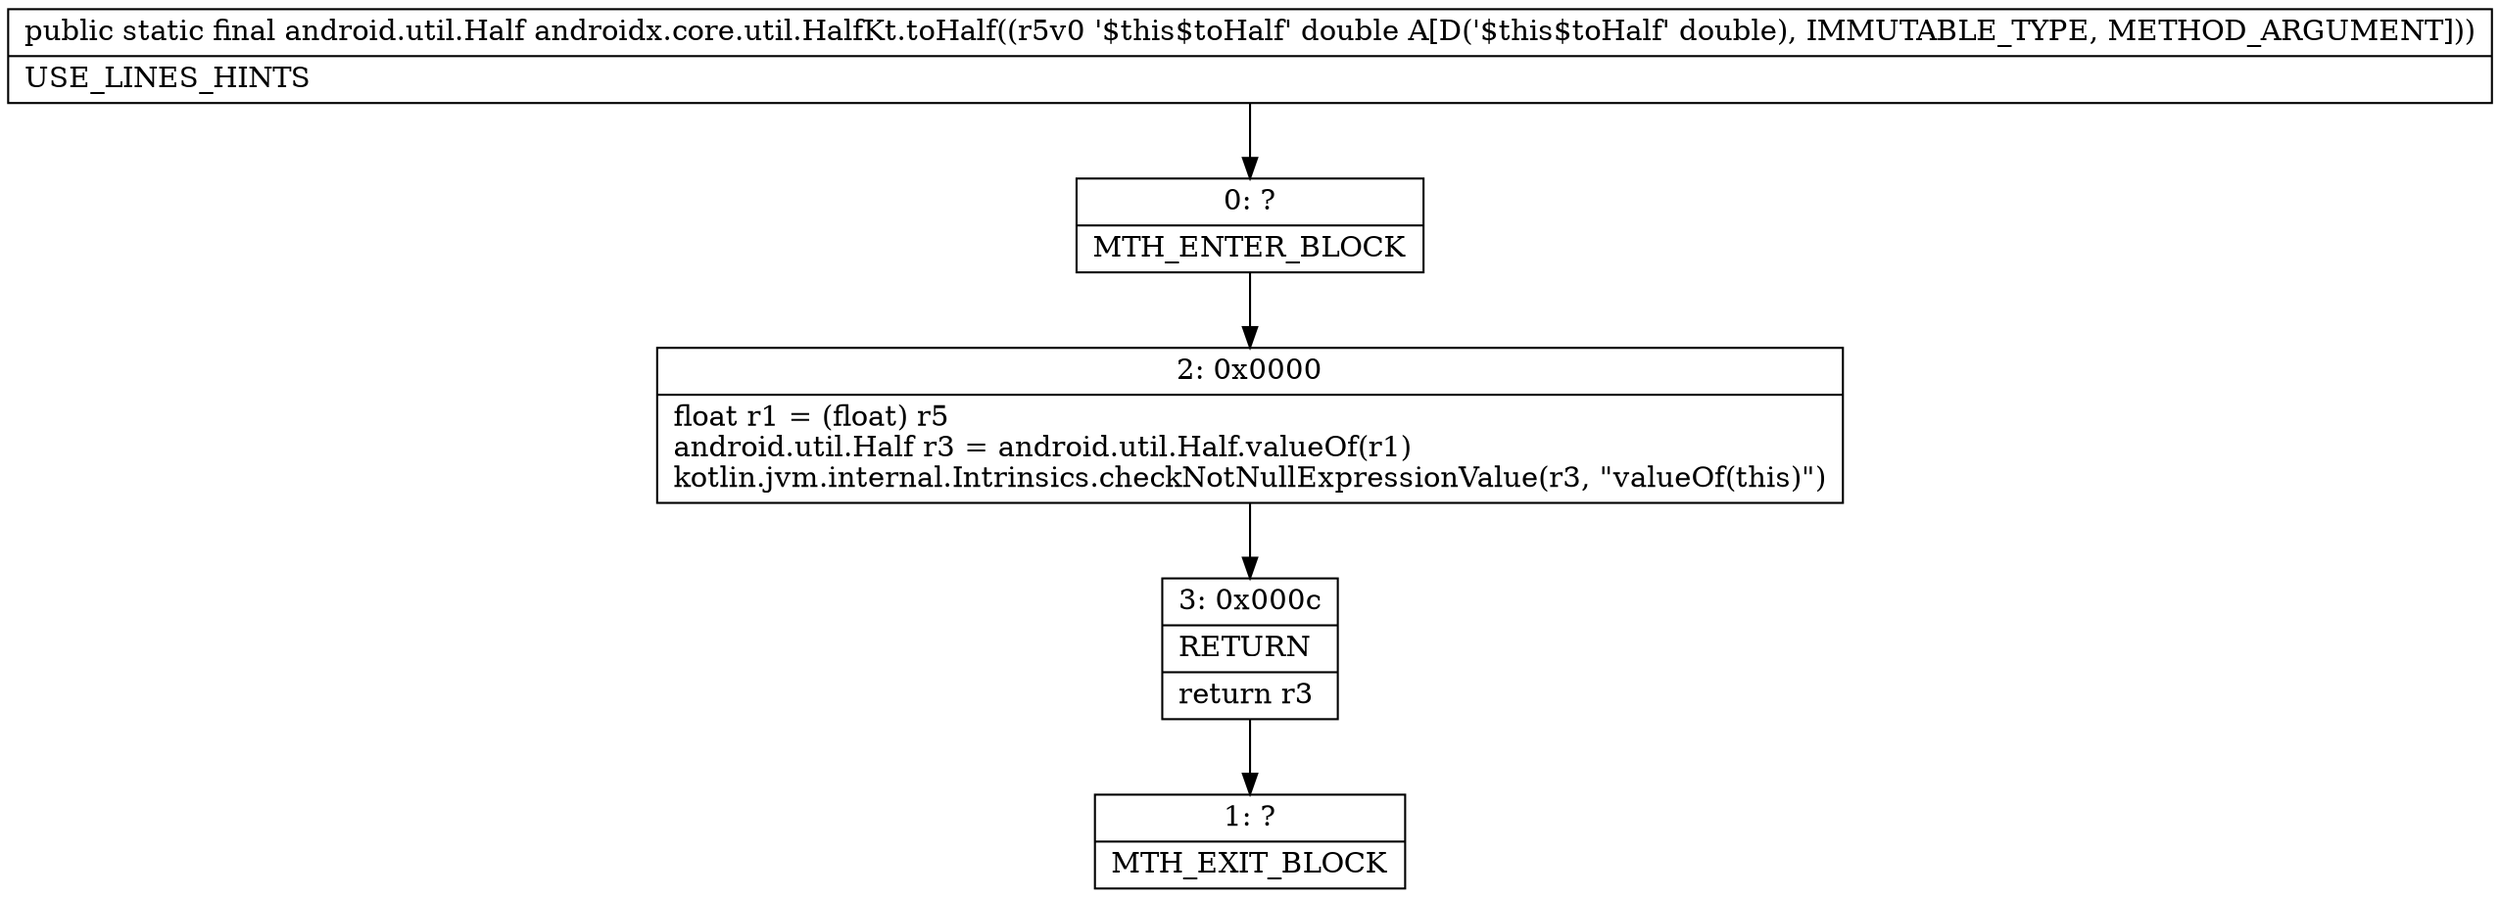 digraph "CFG forandroidx.core.util.HalfKt.toHalf(D)Landroid\/util\/Half;" {
Node_0 [shape=record,label="{0\:\ ?|MTH_ENTER_BLOCK\l}"];
Node_2 [shape=record,label="{2\:\ 0x0000|float r1 = (float) r5\landroid.util.Half r3 = android.util.Half.valueOf(r1)\lkotlin.jvm.internal.Intrinsics.checkNotNullExpressionValue(r3, \"valueOf(this)\")\l}"];
Node_3 [shape=record,label="{3\:\ 0x000c|RETURN\l|return r3\l}"];
Node_1 [shape=record,label="{1\:\ ?|MTH_EXIT_BLOCK\l}"];
MethodNode[shape=record,label="{public static final android.util.Half androidx.core.util.HalfKt.toHalf((r5v0 '$this$toHalf' double A[D('$this$toHalf' double), IMMUTABLE_TYPE, METHOD_ARGUMENT]))  | USE_LINES_HINTS\l}"];
MethodNode -> Node_0;Node_0 -> Node_2;
Node_2 -> Node_3;
Node_3 -> Node_1;
}


